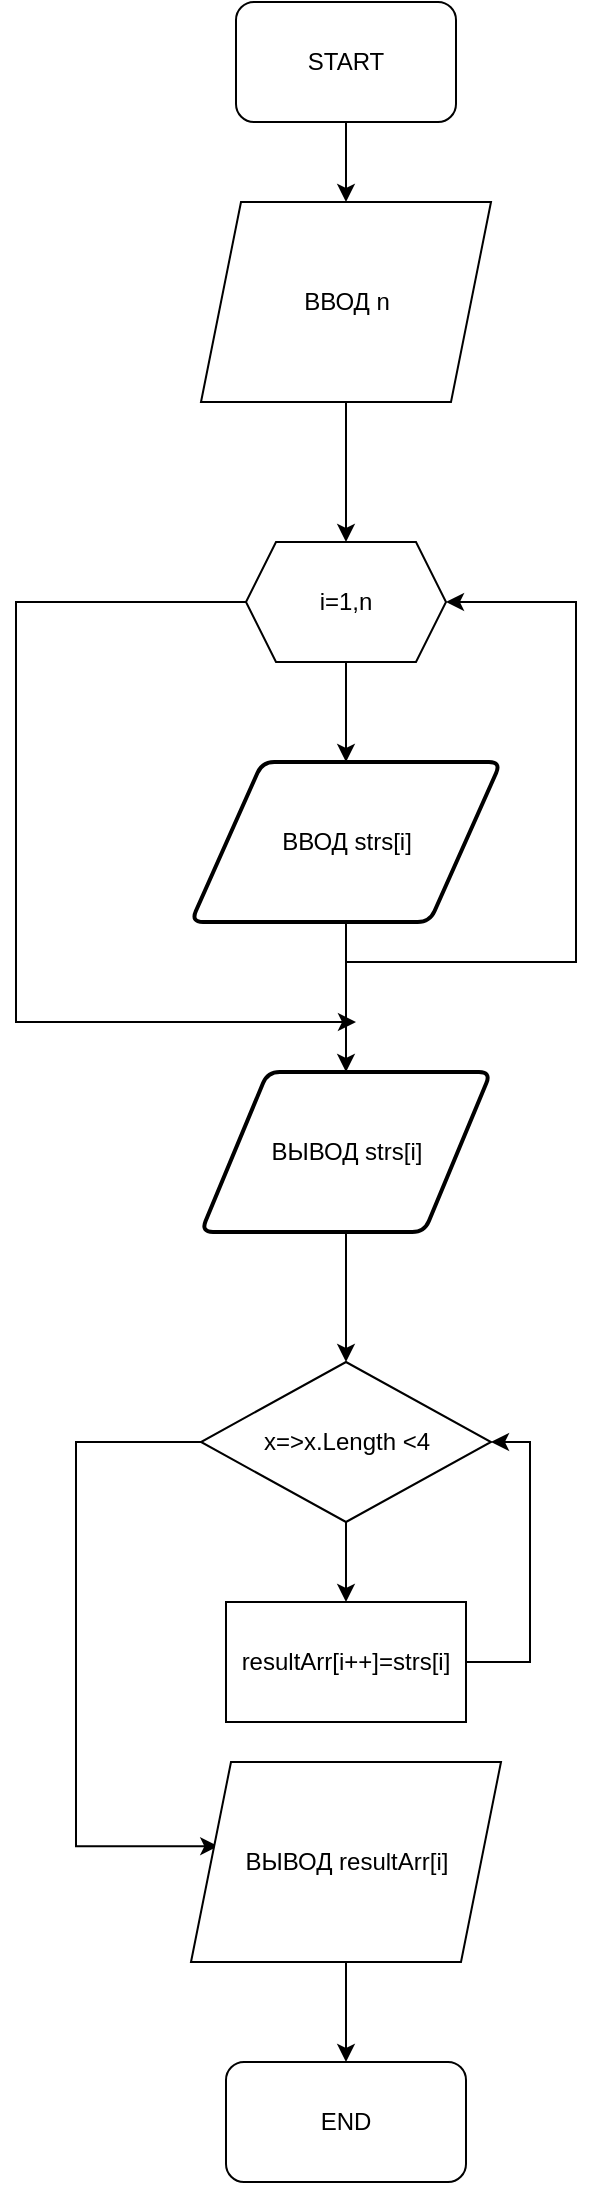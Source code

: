 <mxfile version="20.2.3" type="github"><diagram id="teWbYJ87AtuthEhuR5Y4" name="Страница 1"><mxGraphModel dx="1579" dy="688" grid="1" gridSize="10" guides="1" tooltips="1" connect="1" arrows="1" fold="1" page="1" pageScale="1" pageWidth="827" pageHeight="1169" math="0" shadow="0"><root><mxCell id="0"/><mxCell id="1" parent="0"/><mxCell id="P4r_5BuKvrRrqmOLoVMr-5" value="" style="edgeStyle=orthogonalEdgeStyle;rounded=0;orthogonalLoop=1;jettySize=auto;html=1;" edge="1" parent="1" source="P4r_5BuKvrRrqmOLoVMr-2" target="P4r_5BuKvrRrqmOLoVMr-4"><mxGeometry relative="1" as="geometry"/></mxCell><mxCell id="P4r_5BuKvrRrqmOLoVMr-2" value="START" style="rounded=1;whiteSpace=wrap;html=1;" vertex="1" parent="1"><mxGeometry x="330" y="50" width="110" height="60" as="geometry"/></mxCell><mxCell id="P4r_5BuKvrRrqmOLoVMr-3" value="END" style="rounded=1;whiteSpace=wrap;html=1;" vertex="1" parent="1"><mxGeometry x="325" y="1080" width="120" height="60" as="geometry"/></mxCell><mxCell id="P4r_5BuKvrRrqmOLoVMr-17" value="" style="edgeStyle=orthogonalEdgeStyle;rounded=0;orthogonalLoop=1;jettySize=auto;html=1;" edge="1" parent="1" source="P4r_5BuKvrRrqmOLoVMr-4" target="P4r_5BuKvrRrqmOLoVMr-16"><mxGeometry relative="1" as="geometry"/></mxCell><mxCell id="P4r_5BuKvrRrqmOLoVMr-4" value="ВВОД n" style="shape=parallelogram;perimeter=parallelogramPerimeter;whiteSpace=wrap;html=1;fixedSize=1;" vertex="1" parent="1"><mxGeometry x="312.5" y="150" width="145" height="100" as="geometry"/></mxCell><mxCell id="P4r_5BuKvrRrqmOLoVMr-15" style="edgeStyle=orthogonalEdgeStyle;rounded=0;orthogonalLoop=1;jettySize=auto;html=1;" edge="1" parent="1"><mxGeometry relative="1" as="geometry"><mxPoint x="390" y="560" as="targetPoint"/><mxPoint x="335" y="350" as="sourcePoint"/><Array as="points"><mxPoint x="220" y="350"/><mxPoint x="220" y="560"/></Array></mxGeometry></mxCell><mxCell id="P4r_5BuKvrRrqmOLoVMr-12" style="edgeStyle=orthogonalEdgeStyle;rounded=0;orthogonalLoop=1;jettySize=auto;html=1;entryX=1;entryY=0.5;entryDx=0;entryDy=0;entryPerimeter=0;" edge="1" parent="1"><mxGeometry relative="1" as="geometry"><mxPoint x="385" y="550" as="sourcePoint"/><mxPoint x="435" y="350" as="targetPoint"/><Array as="points"><mxPoint x="385" y="530"/><mxPoint x="500" y="530"/><mxPoint x="500" y="350"/></Array></mxGeometry></mxCell><mxCell id="P4r_5BuKvrRrqmOLoVMr-14" value="" style="edgeStyle=orthogonalEdgeStyle;rounded=0;orthogonalLoop=1;jettySize=auto;html=1;" edge="1" parent="1" source="P4r_5BuKvrRrqmOLoVMr-10" target="P4r_5BuKvrRrqmOLoVMr-13"><mxGeometry relative="1" as="geometry"/></mxCell><mxCell id="P4r_5BuKvrRrqmOLoVMr-10" value="ВВОД strs[i]" style="shape=parallelogram;html=1;strokeWidth=2;perimeter=parallelogramPerimeter;whiteSpace=wrap;rounded=1;arcSize=12;size=0.23;" vertex="1" parent="1"><mxGeometry x="307.5" y="430" width="155" height="80" as="geometry"/></mxCell><mxCell id="P4r_5BuKvrRrqmOLoVMr-21" value="" style="edgeStyle=orthogonalEdgeStyle;rounded=0;orthogonalLoop=1;jettySize=auto;html=1;" edge="1" parent="1" source="P4r_5BuKvrRrqmOLoVMr-13" target="P4r_5BuKvrRrqmOLoVMr-20"><mxGeometry relative="1" as="geometry"/></mxCell><mxCell id="P4r_5BuKvrRrqmOLoVMr-13" value="ВЫВОД strs[i]" style="shape=parallelogram;html=1;strokeWidth=2;perimeter=parallelogramPerimeter;whiteSpace=wrap;rounded=1;arcSize=12;size=0.23;" vertex="1" parent="1"><mxGeometry x="312.5" y="585" width="145" height="80" as="geometry"/></mxCell><mxCell id="P4r_5BuKvrRrqmOLoVMr-18" value="" style="edgeStyle=orthogonalEdgeStyle;rounded=0;orthogonalLoop=1;jettySize=auto;html=1;" edge="1" parent="1" source="P4r_5BuKvrRrqmOLoVMr-16" target="P4r_5BuKvrRrqmOLoVMr-10"><mxGeometry relative="1" as="geometry"/></mxCell><mxCell id="P4r_5BuKvrRrqmOLoVMr-16" value="" style="verticalLabelPosition=bottom;verticalAlign=top;html=1;shape=hexagon;perimeter=hexagonPerimeter2;arcSize=6;size=0.15;" vertex="1" parent="1"><mxGeometry x="335" y="320" width="100" height="60" as="geometry"/></mxCell><mxCell id="P4r_5BuKvrRrqmOLoVMr-19" value="i=1,n" style="text;html=1;strokeColor=none;fillColor=none;align=center;verticalAlign=middle;whiteSpace=wrap;rounded=0;" vertex="1" parent="1"><mxGeometry x="355" y="335" width="60" height="30" as="geometry"/></mxCell><mxCell id="P4r_5BuKvrRrqmOLoVMr-23" value="" style="edgeStyle=orthogonalEdgeStyle;rounded=0;orthogonalLoop=1;jettySize=auto;html=1;" edge="1" parent="1" source="P4r_5BuKvrRrqmOLoVMr-20" target="P4r_5BuKvrRrqmOLoVMr-22"><mxGeometry relative="1" as="geometry"/></mxCell><mxCell id="P4r_5BuKvrRrqmOLoVMr-26" style="edgeStyle=orthogonalEdgeStyle;rounded=0;orthogonalLoop=1;jettySize=auto;html=1;entryX=0.088;entryY=0.421;entryDx=0;entryDy=0;entryPerimeter=0;" edge="1" parent="1" source="P4r_5BuKvrRrqmOLoVMr-20" target="P4r_5BuKvrRrqmOLoVMr-25"><mxGeometry relative="1" as="geometry"><mxPoint x="331" y="950" as="targetPoint"/><Array as="points"><mxPoint x="250" y="770"/><mxPoint x="250" y="972"/></Array></mxGeometry></mxCell><mxCell id="P4r_5BuKvrRrqmOLoVMr-20" value="x=&amp;gt;x.Length &amp;lt;4" style="rhombus;whiteSpace=wrap;html=1;" vertex="1" parent="1"><mxGeometry x="312.5" y="730" width="145" height="80" as="geometry"/></mxCell><mxCell id="P4r_5BuKvrRrqmOLoVMr-24" style="edgeStyle=orthogonalEdgeStyle;rounded=0;orthogonalLoop=1;jettySize=auto;html=1;entryX=1;entryY=0.5;entryDx=0;entryDy=0;" edge="1" parent="1" source="P4r_5BuKvrRrqmOLoVMr-22" target="P4r_5BuKvrRrqmOLoVMr-20"><mxGeometry relative="1" as="geometry"><Array as="points"><mxPoint x="477" y="880"/><mxPoint x="477" y="770"/></Array></mxGeometry></mxCell><mxCell id="P4r_5BuKvrRrqmOLoVMr-22" value="resultArr[i++]=strs[i]" style="rounded=0;whiteSpace=wrap;html=1;" vertex="1" parent="1"><mxGeometry x="325" y="850" width="120" height="60" as="geometry"/></mxCell><mxCell id="P4r_5BuKvrRrqmOLoVMr-27" value="" style="edgeStyle=orthogonalEdgeStyle;rounded=0;orthogonalLoop=1;jettySize=auto;html=1;" edge="1" parent="1" source="P4r_5BuKvrRrqmOLoVMr-25" target="P4r_5BuKvrRrqmOLoVMr-3"><mxGeometry relative="1" as="geometry"/></mxCell><mxCell id="P4r_5BuKvrRrqmOLoVMr-25" value="ВЫВОД resultArr[i]" style="shape=parallelogram;perimeter=parallelogramPerimeter;whiteSpace=wrap;html=1;fixedSize=1;" vertex="1" parent="1"><mxGeometry x="307.5" y="930" width="155" height="100" as="geometry"/></mxCell></root></mxGraphModel></diagram></mxfile>
